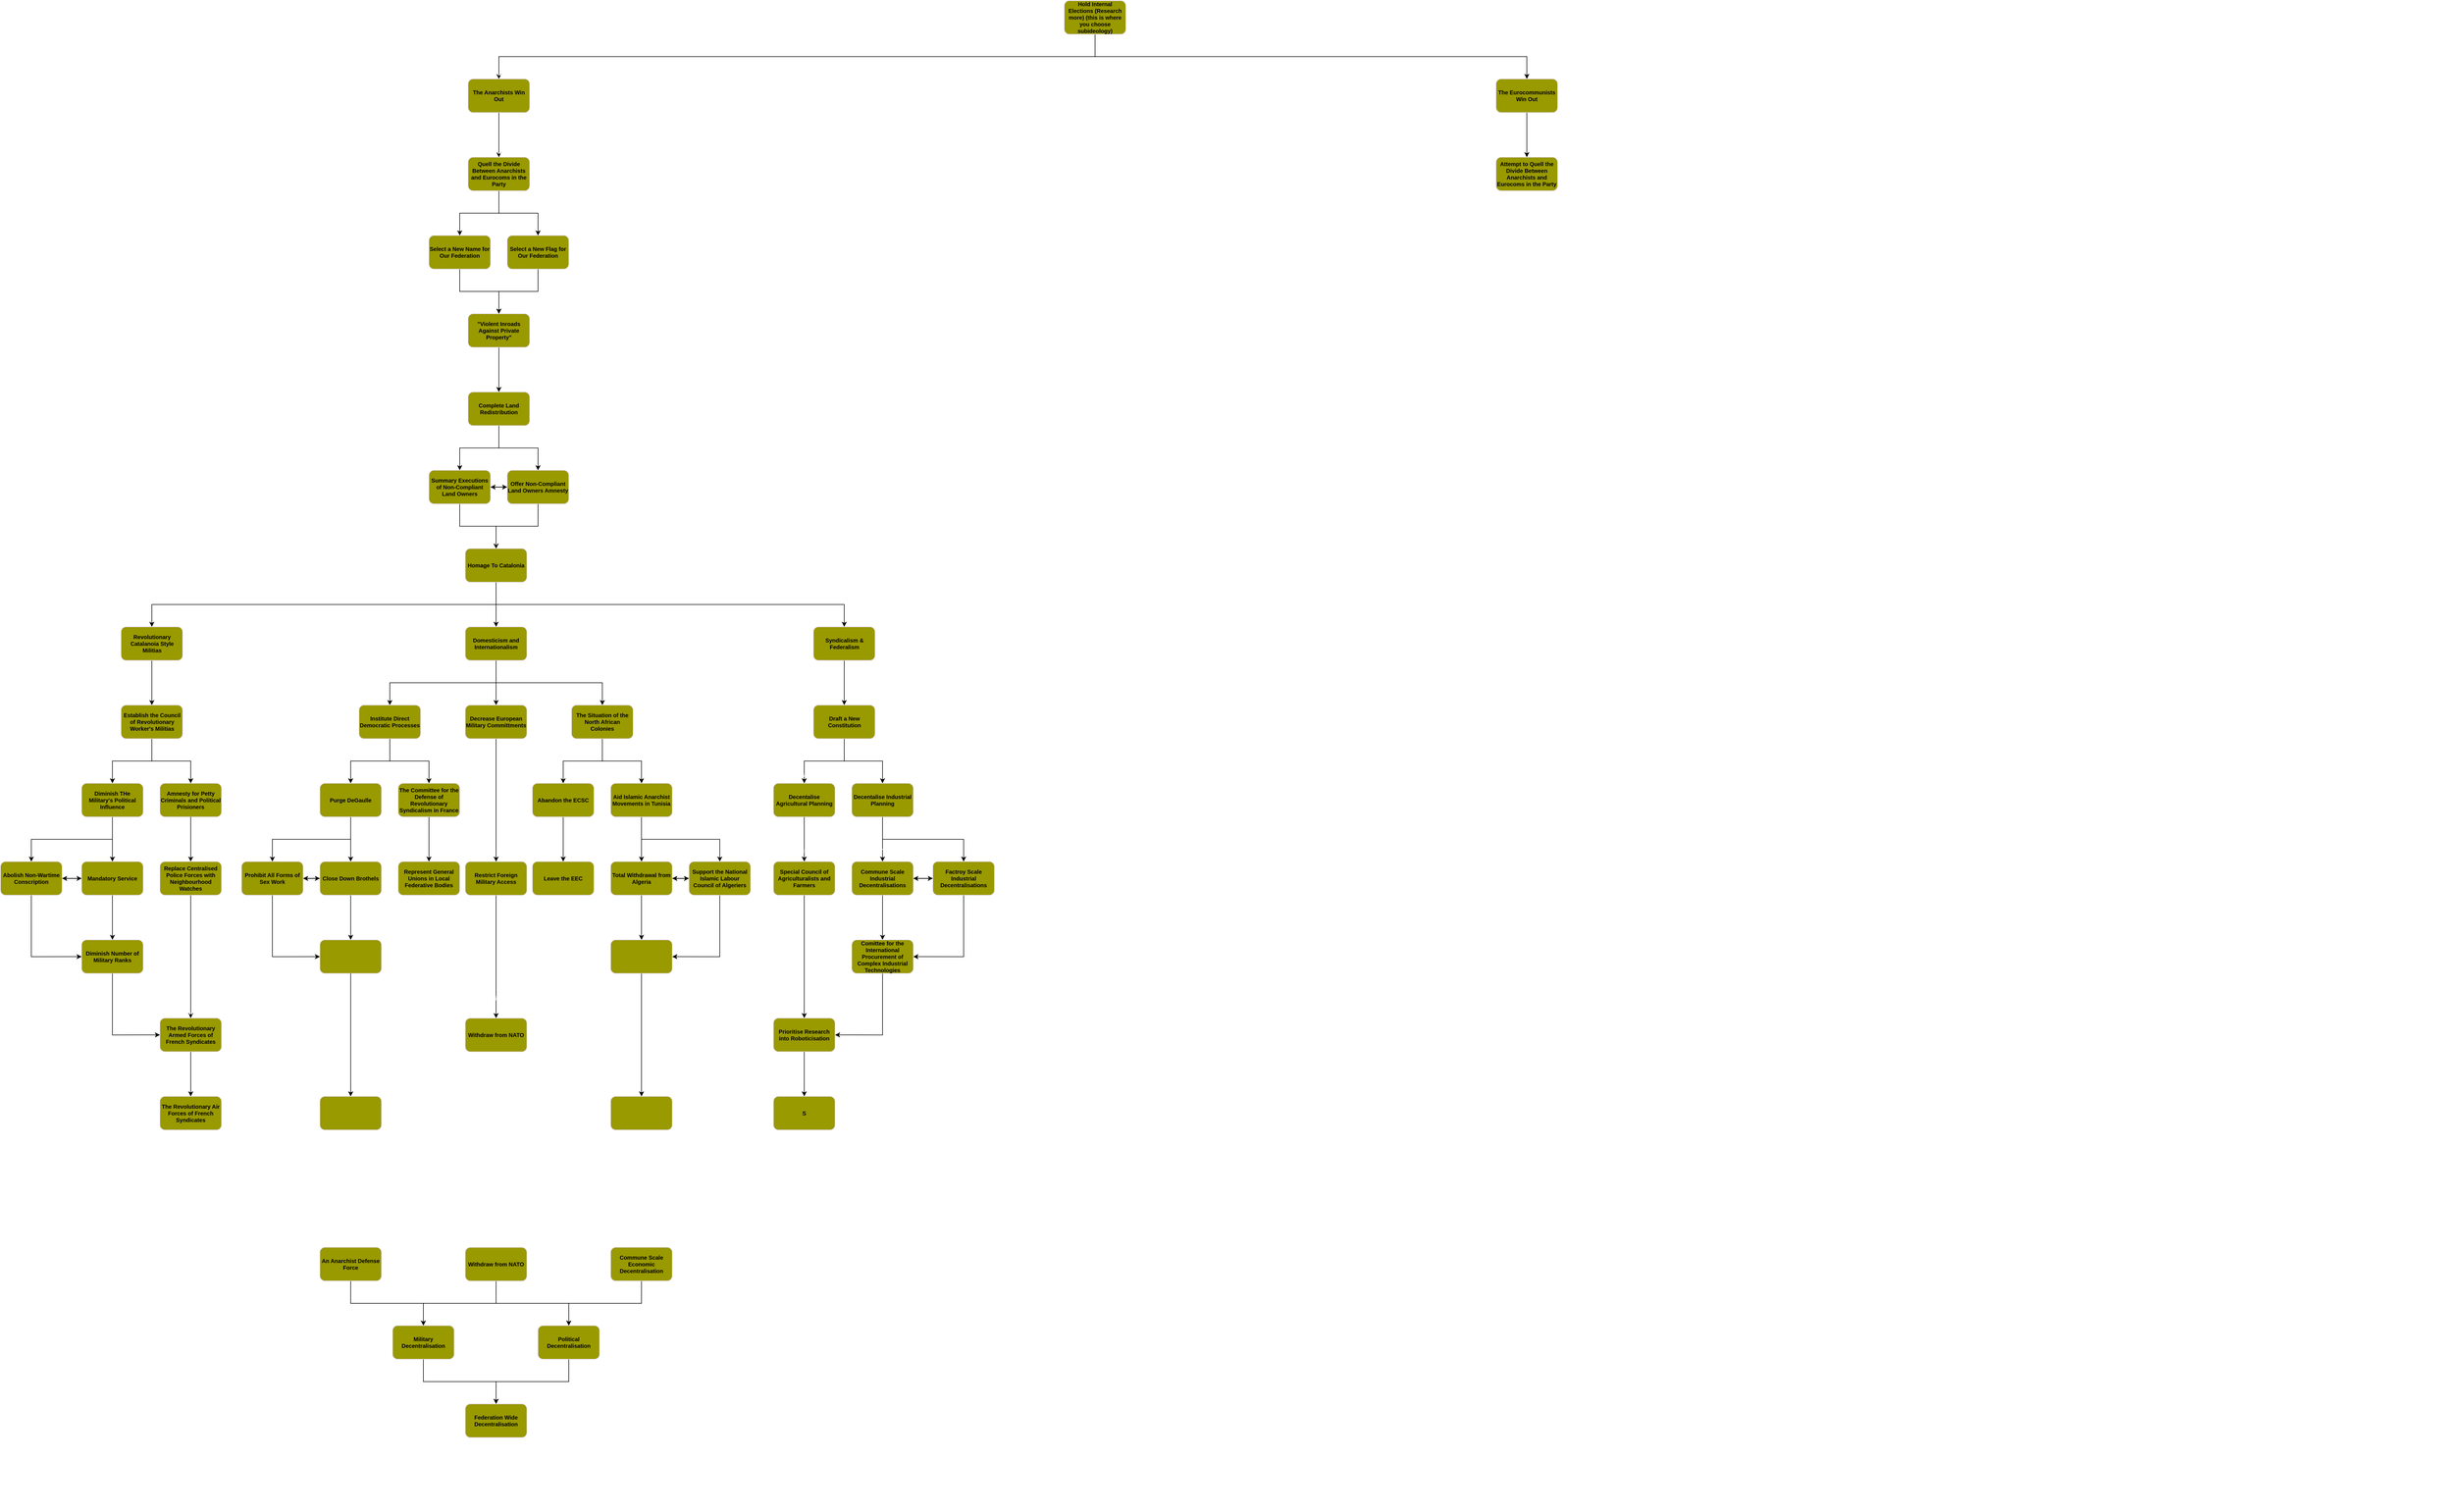 <mxfile version="14.1.8" type="device"><diagram id="s-fAEHHWCdmlEeU3VLu2" name="Page-1"><mxGraphModel dx="3872" dy="832" grid="1" gridSize="10" guides="1" tooltips="1" connect="1" arrows="1" fold="1" page="1" pageScale="1" pageWidth="850" pageHeight="1100" math="0" shadow="0"><root><mxCell id="0"/><mxCell id="1" parent="0"/><mxCell id="s4y5tGATUgzsaZHZYdUW-1" value="&lt;b&gt;Amnesty for Petty Criminals and Political Prisioners&lt;/b&gt;&lt;b&gt;&lt;br&gt;&lt;/b&gt;" style="rounded=1;whiteSpace=wrap;html=1;strokeColor=#E1D5E7;fillColor=#999900;gradientColor=none;fontSize=10;align=center;" vertex="1" parent="1"><mxGeometry x="-845" y="2570.167" width="110" height="60" as="geometry"/></mxCell><mxCell id="s4y5tGATUgzsaZHZYdUW-2" style="edgeStyle=orthogonalEdgeStyle;rounded=0;html=1;jettySize=auto;orthogonalLoop=1;fontSize=12;fontColor=#FFFFFF;exitX=0.5;exitY=1;" edge="1" parent="1" source="s4y5tGATUgzsaZHZYdUW-4" target="s4y5tGATUgzsaZHZYdUW-6"><mxGeometry relative="1" as="geometry"/></mxCell><mxCell id="s4y5tGATUgzsaZHZYdUW-3" style="edgeStyle=orthogonalEdgeStyle;rounded=0;html=1;jettySize=auto;orthogonalLoop=1;fontSize=12;fontColor=#FFFFFF;exitX=0.5;exitY=1;" edge="1" parent="1" source="s4y5tGATUgzsaZHZYdUW-4" target="s4y5tGATUgzsaZHZYdUW-9"><mxGeometry relative="1" as="geometry"/></mxCell><mxCell id="s4y5tGATUgzsaZHZYdUW-4" value="&lt;b&gt;Hold Internal Elections (Research more) (this is where you choose subideology)&lt;br&gt;&lt;/b&gt;" style="rounded=1;whiteSpace=wrap;html=1;strokeColor=#E1D5E7;fillColor=#999900;gradientColor=none;fontSize=10;align=center;" vertex="1" parent="1"><mxGeometry x="772" y="1170.238" width="110" height="60" as="geometry"/></mxCell><mxCell id="s4y5tGATUgzsaZHZYdUW-5" value="" style="edgeStyle=orthogonalEdgeStyle;rounded=0;html=1;jettySize=auto;orthogonalLoop=1;fontSize=12;fontColor=#FFFFFF;" edge="1" parent="1" source="s4y5tGATUgzsaZHZYdUW-6" target="s4y5tGATUgzsaZHZYdUW-7"><mxGeometry relative="1" as="geometry"/></mxCell><mxCell id="s4y5tGATUgzsaZHZYdUW-6" value="&lt;b&gt;The Eurocommunists Win Out&lt;br&gt;&lt;/b&gt;" style="rounded=1;whiteSpace=wrap;html=1;strokeColor=#E1D5E7;fillColor=#999900;gradientColor=none;fontSize=10;align=center;" vertex="1" parent="1"><mxGeometry x="1544" y="1310.238" width="110" height="60" as="geometry"/></mxCell><mxCell id="s4y5tGATUgzsaZHZYdUW-7" value="&lt;b&gt;Attempt to&amp;nbsp;&lt;/b&gt;&lt;b&gt;Quell the Divide Between Anarchists and Eurocoms in the Party&lt;br&gt;&lt;/b&gt;" style="rounded=1;whiteSpace=wrap;html=1;strokeColor=#E1D5E7;fillColor=#999900;gradientColor=none;fontSize=10;align=center;" vertex="1" parent="1"><mxGeometry x="1544" y="1450.238" width="110" height="60" as="geometry"/></mxCell><mxCell id="s4y5tGATUgzsaZHZYdUW-8" value="" style="edgeStyle=orthogonalEdgeStyle;rounded=0;html=1;jettySize=auto;orthogonalLoop=1;fontSize=12;fontColor=#FFFFFF;" edge="1" parent="1" source="s4y5tGATUgzsaZHZYdUW-9" target="s4y5tGATUgzsaZHZYdUW-12"><mxGeometry relative="1" as="geometry"/></mxCell><mxCell id="s4y5tGATUgzsaZHZYdUW-9" value="&lt;b&gt;The Anarchists Win Out&lt;br&gt;&lt;/b&gt;" style="rounded=1;whiteSpace=wrap;html=1;strokeColor=#E1D5E7;fillColor=#999900;gradientColor=none;fontSize=10;align=center;" vertex="1" parent="1"><mxGeometry x="-294" y="1310.238" width="110" height="60" as="geometry"/></mxCell><mxCell id="s4y5tGATUgzsaZHZYdUW-10" value="" style="edgeStyle=orthogonalEdgeStyle;rounded=0;html=1;jettySize=auto;orthogonalLoop=1;fontSize=12;fontColor=#FFFFFF;" edge="1" parent="1" source="s4y5tGATUgzsaZHZYdUW-12" target="s4y5tGATUgzsaZHZYdUW-14"><mxGeometry relative="1" as="geometry"/></mxCell><mxCell id="s4y5tGATUgzsaZHZYdUW-11" style="edgeStyle=orthogonalEdgeStyle;rounded=0;html=1;jettySize=auto;orthogonalLoop=1;fontSize=12;fontColor=#FFFFFF;" edge="1" parent="1" source="s4y5tGATUgzsaZHZYdUW-12" target="s4y5tGATUgzsaZHZYdUW-17"><mxGeometry relative="1" as="geometry"/></mxCell><mxCell id="s4y5tGATUgzsaZHZYdUW-12" value="&lt;b&gt;Quell the Divide Between Anarchists and Eurocoms in the Party&lt;br&gt;&lt;/b&gt;" style="rounded=1;whiteSpace=wrap;html=1;strokeColor=#E1D5E7;fillColor=#999900;gradientColor=none;fontSize=10;align=center;" vertex="1" parent="1"><mxGeometry x="-294" y="1450.238" width="110" height="60" as="geometry"/></mxCell><mxCell id="s4y5tGATUgzsaZHZYdUW-13" style="edgeStyle=orthogonalEdgeStyle;rounded=0;html=1;jettySize=auto;orthogonalLoop=1;fontSize=12;fontColor=#FFFFFF;" edge="1" parent="1" source="s4y5tGATUgzsaZHZYdUW-14" target="s4y5tGATUgzsaZHZYdUW-26"><mxGeometry relative="1" as="geometry"/></mxCell><mxCell id="s4y5tGATUgzsaZHZYdUW-14" value="&lt;b&gt;Select a New Name for Our Federation&lt;br&gt;&lt;/b&gt;" style="rounded=1;whiteSpace=wrap;html=1;strokeColor=#E1D5E7;fillColor=#999900;gradientColor=none;fontSize=10;align=center;" vertex="1" parent="1"><mxGeometry x="-364" y="1590.238" width="110" height="60" as="geometry"/></mxCell><mxCell id="s4y5tGATUgzsaZHZYdUW-15" value="A Big, detailed election event (Will write later)" style="text;html=1;resizable=0;points=[];autosize=1;align=left;verticalAlign=top;spacingTop=-4;fontSize=12;fontColor=#FFFFFF;" vertex="1" parent="1"><mxGeometry x="500" y="1190" width="260" height="20" as="geometry"/></mxCell><mxCell id="s4y5tGATUgzsaZHZYdUW-16" value="" style="edgeStyle=orthogonalEdgeStyle;rounded=0;html=1;jettySize=auto;orthogonalLoop=1;fontSize=12;fontColor=#FFFFFF;" edge="1" parent="1" source="s4y5tGATUgzsaZHZYdUW-17" target="s4y5tGATUgzsaZHZYdUW-26"><mxGeometry relative="1" as="geometry"><mxPoint x="-169" y="1730.238" as="targetPoint"/></mxGeometry></mxCell><mxCell id="s4y5tGATUgzsaZHZYdUW-17" value="&lt;b&gt;Select a New Flag for Our Federation&lt;br&gt;&lt;/b&gt;" style="rounded=1;whiteSpace=wrap;html=1;strokeColor=#E1D5E7;fillColor=#999900;gradientColor=none;fontSize=10;align=center;" vertex="1" parent="1"><mxGeometry x="-224" y="1590.238" width="110" height="60" as="geometry"/></mxCell><mxCell id="s4y5tGATUgzsaZHZYdUW-18" value="Name becomes: &lt;br&gt;&lt;br&gt;" style="text;html=1;resizable=0;points=[];autosize=1;align=left;verticalAlign=top;spacingTop=-4;fontSize=12;fontColor=#FFFFFF;" vertex="1" parent="1"><mxGeometry x="-614" y="1600" width="110" height="30" as="geometry"/></mxCell><mxCell id="s4y5tGATUgzsaZHZYdUW-19" value="Flag Changes to Radical Socialist" style="text;html=1;resizable=0;points=[];autosize=1;align=left;verticalAlign=top;spacingTop=-4;fontSize=12;fontColor=#FFFFFF;" vertex="1" parent="1"><mxGeometry x="-160" y="1565" width="190" height="20" as="geometry"/></mxCell><mxCell id="s4y5tGATUgzsaZHZYdUW-20" value="Gets national spirit: &lt;b&gt;Divided&amp;nbsp;&lt;/b&gt;&lt;b&gt;Communes&lt;/b&gt;&lt;br&gt;-% Stability (-5%)&lt;br&gt;-% War Support (-10%)&lt;br&gt;-% Recruitable pop. (-2%)&lt;br&gt;" style="text;html=1;resizable=0;points=[];autosize=1;align=left;verticalAlign=top;spacingTop=-4;fontSize=12;fontColor=#FFFFFF;" vertex="1" parent="1"><mxGeometry x="-434" y="1290" width="230" height="60" as="geometry"/></mxCell><mxCell id="s4y5tGATUgzsaZHZYdUW-21" value="Gets national spirit: &lt;b&gt;Divided Communes&lt;/b&gt;&lt;br&gt;-% Stability (-5%)&lt;br&gt;-% War Support (-10%)&lt;br&gt;-% Recruitable pop. (2%)&lt;br&gt;" style="text;html=1;resizable=0;points=[];autosize=1;align=left;verticalAlign=top;spacingTop=-4;fontSize=12;fontColor=#FFFFFF;" vertex="1" parent="1"><mxGeometry x="1660" y="1290" width="230" height="60" as="geometry"/></mxCell><mxCell id="s4y5tGATUgzsaZHZYdUW-22" value="Modify national spirit: &lt;b&gt;Divided&amp;nbsp;&lt;/b&gt;&lt;b&gt;Communes&lt;/b&gt;&lt;br&gt;-% Stability (+2.5%)&lt;br&gt;-% War Support (+5%)&lt;br&gt;-% Recruitable pop. (+1%)&lt;br&gt;" style="text;html=1;resizable=0;points=[];autosize=1;align=left;verticalAlign=top;spacingTop=-4;fontSize=12;fontColor=#FFFFFF;" vertex="1" parent="1"><mxGeometry x="-444" y="1430" width="240" height="60" as="geometry"/></mxCell><mxCell id="s4y5tGATUgzsaZHZYdUW-23" value="Gets national spirit: &lt;b&gt;Divided Communes&lt;/b&gt;&lt;br&gt;-% Stability (-5%)&lt;br&gt;-% War Support (-10%)&lt;br&gt;-% Recruitable pop. (2%)&lt;br&gt;" style="text;html=1;resizable=0;points=[];autosize=1;align=left;verticalAlign=top;spacingTop=-4;fontSize=12;fontColor=#FFFFFF;" vertex="1" parent="1"><mxGeometry x="1660" y="1430" width="230" height="60" as="geometry"/></mxCell><mxCell id="s4y5tGATUgzsaZHZYdUW-24" value="(Half time focuses)" style="text;html=1;resizable=0;points=[];autosize=1;align=left;verticalAlign=top;spacingTop=-4;fontSize=12;fontColor=#FFFFFF;" vertex="1" parent="1"><mxGeometry x="-299" y="1565" width="120" height="20" as="geometry"/></mxCell><mxCell id="s4y5tGATUgzsaZHZYdUW-25" value="" style="edgeStyle=orthogonalEdgeStyle;rounded=0;html=1;jettySize=auto;orthogonalLoop=1;fontSize=12;fontColor=#FFFFFF;" edge="1" parent="1" source="s4y5tGATUgzsaZHZYdUW-26" target="s4y5tGATUgzsaZHZYdUW-29"><mxGeometry relative="1" as="geometry"/></mxCell><mxCell id="s4y5tGATUgzsaZHZYdUW-26" value="&lt;b&gt;&quot;Violent Inroads Against Private Property&quot;&lt;br&gt;&lt;/b&gt;" style="rounded=1;whiteSpace=wrap;html=1;strokeColor=#E1D5E7;fillColor=#999900;gradientColor=none;fontSize=10;align=center;" vertex="1" parent="1"><mxGeometry x="-294" y="1730.238" width="110" height="60" as="geometry"/></mxCell><mxCell id="s4y5tGATUgzsaZHZYdUW-27" style="edgeStyle=orthogonalEdgeStyle;rounded=0;html=1;jettySize=auto;orthogonalLoop=1;fontSize=12;fontColor=#FFFFFF;" edge="1" parent="1" source="s4y5tGATUgzsaZHZYdUW-29" target="s4y5tGATUgzsaZHZYdUW-32"><mxGeometry relative="1" as="geometry"/></mxCell><mxCell id="s4y5tGATUgzsaZHZYdUW-28" style="edgeStyle=orthogonalEdgeStyle;rounded=0;html=1;jettySize=auto;orthogonalLoop=1;fontSize=12;fontColor=#FFFFFF;" edge="1" parent="1" source="s4y5tGATUgzsaZHZYdUW-29" target="s4y5tGATUgzsaZHZYdUW-35"><mxGeometry relative="1" as="geometry"/></mxCell><mxCell id="s4y5tGATUgzsaZHZYdUW-29" value="&lt;b&gt;Complete Land Redistribution&lt;br&gt;&lt;/b&gt;" style="rounded=1;whiteSpace=wrap;html=1;strokeColor=#E1D5E7;fillColor=#999900;gradientColor=none;fontSize=10;align=center;" vertex="1" parent="1"><mxGeometry x="-294" y="1870.238" width="110" height="60" as="geometry"/></mxCell><mxCell id="s4y5tGATUgzsaZHZYdUW-30" style="edgeStyle=orthogonalEdgeStyle;rounded=0;html=1;jettySize=auto;orthogonalLoop=1;fontSize=12;fontColor=#FFFFFF;" edge="1" parent="1" source="s4y5tGATUgzsaZHZYdUW-32" target="s4y5tGATUgzsaZHZYdUW-35"><mxGeometry relative="1" as="geometry"/></mxCell><mxCell id="s4y5tGATUgzsaZHZYdUW-31" style="edgeStyle=orthogonalEdgeStyle;rounded=0;html=1;jettySize=auto;orthogonalLoop=1;fontSize=12;fontColor=#FFFFFF;" edge="1" parent="1" source="s4y5tGATUgzsaZHZYdUW-32" target="s4y5tGATUgzsaZHZYdUW-39"><mxGeometry relative="1" as="geometry"/></mxCell><mxCell id="s4y5tGATUgzsaZHZYdUW-32" value="&lt;b&gt;Summary Executions of Non-Compliant Land Owners&lt;br&gt;&lt;/b&gt;" style="rounded=1;whiteSpace=wrap;html=1;strokeColor=#E1D5E7;fillColor=#999900;gradientColor=none;fontSize=10;align=center;" vertex="1" parent="1"><mxGeometry x="-364" y="2010.238" width="110" height="60" as="geometry"/></mxCell><mxCell id="s4y5tGATUgzsaZHZYdUW-33" style="edgeStyle=orthogonalEdgeStyle;rounded=0;html=1;jettySize=auto;orthogonalLoop=1;fontSize=12;fontColor=#FFFFFF;" edge="1" parent="1" source="s4y5tGATUgzsaZHZYdUW-35" target="s4y5tGATUgzsaZHZYdUW-32"><mxGeometry relative="1" as="geometry"/></mxCell><mxCell id="s4y5tGATUgzsaZHZYdUW-34" style="edgeStyle=orthogonalEdgeStyle;rounded=0;html=1;jettySize=auto;orthogonalLoop=1;fontSize=12;fontColor=#FFFFFF;" edge="1" parent="1" source="s4y5tGATUgzsaZHZYdUW-35" target="s4y5tGATUgzsaZHZYdUW-39"><mxGeometry relative="1" as="geometry"/></mxCell><mxCell id="s4y5tGATUgzsaZHZYdUW-35" value="&lt;b&gt;Offer&amp;nbsp;&lt;/b&gt;&lt;b&gt;Non-Compliant Land Owners Amnesty&lt;/b&gt;&lt;b&gt;&lt;br&gt;&lt;/b&gt;" style="rounded=1;whiteSpace=wrap;html=1;strokeColor=#E1D5E7;fillColor=#999900;gradientColor=none;fontSize=10;align=center;" vertex="1" parent="1"><mxGeometry x="-224" y="2010.238" width="110" height="60" as="geometry"/></mxCell><mxCell id="s4y5tGATUgzsaZHZYdUW-36" value="" style="edgeStyle=orthogonalEdgeStyle;rounded=0;html=1;jettySize=auto;orthogonalLoop=1;fontSize=12;fontColor=#FFFFFF;" edge="1" parent="1" source="s4y5tGATUgzsaZHZYdUW-39" target="s4y5tGATUgzsaZHZYdUW-43"><mxGeometry relative="1" as="geometry"/></mxCell><mxCell id="s4y5tGATUgzsaZHZYdUW-37" style="edgeStyle=orthogonalEdgeStyle;rounded=0;html=1;jettySize=auto;orthogonalLoop=1;fontSize=12;fontColor=#FFFFFF;exitX=0.5;exitY=1;" edge="1" parent="1" source="s4y5tGATUgzsaZHZYdUW-39" target="s4y5tGATUgzsaZHZYdUW-119"><mxGeometry relative="1" as="geometry"/></mxCell><mxCell id="s4y5tGATUgzsaZHZYdUW-38" style="edgeStyle=orthogonalEdgeStyle;rounded=0;html=1;jettySize=auto;orthogonalLoop=1;fontSize=12;fontColor=#FFFFFF;exitX=0.5;exitY=1;" edge="1" parent="1" source="s4y5tGATUgzsaZHZYdUW-39" target="s4y5tGATUgzsaZHZYdUW-59"><mxGeometry relative="1" as="geometry"/></mxCell><mxCell id="s4y5tGATUgzsaZHZYdUW-39" value="&lt;b&gt;Homage To Catalonia&lt;/b&gt;&lt;b&gt;&lt;br&gt;&lt;/b&gt;" style="rounded=1;whiteSpace=wrap;html=1;strokeColor=#E1D5E7;fillColor=#999900;gradientColor=none;fontSize=10;align=center;" vertex="1" parent="1"><mxGeometry x="-299" y="2150.238" width="110" height="60" as="geometry"/></mxCell><mxCell id="s4y5tGATUgzsaZHZYdUW-40" value="" style="edgeStyle=orthogonalEdgeStyle;rounded=0;html=1;jettySize=auto;orthogonalLoop=1;fontSize=12;fontColor=#FFFFFF;" edge="1" parent="1" source="s4y5tGATUgzsaZHZYdUW-43" target="s4y5tGATUgzsaZHZYdUW-45"><mxGeometry relative="1" as="geometry"/></mxCell><mxCell id="s4y5tGATUgzsaZHZYdUW-41" style="edgeStyle=orthogonalEdgeStyle;rounded=0;html=1;jettySize=auto;orthogonalLoop=1;fontSize=12;fontColor=#FFFFFF;exitX=0.5;exitY=1;" edge="1" parent="1" source="s4y5tGATUgzsaZHZYdUW-43" target="s4y5tGATUgzsaZHZYdUW-57"><mxGeometry relative="1" as="geometry"/></mxCell><mxCell id="s4y5tGATUgzsaZHZYdUW-42" style="edgeStyle=orthogonalEdgeStyle;rounded=0;html=1;entryX=0.5;entryY=0;jettySize=auto;orthogonalLoop=1;fontSize=12;fontColor=#FFFFFF;exitX=0.5;exitY=1;" edge="1" parent="1" source="s4y5tGATUgzsaZHZYdUW-43" target="s4y5tGATUgzsaZHZYdUW-54"><mxGeometry relative="1" as="geometry"/></mxCell><mxCell id="s4y5tGATUgzsaZHZYdUW-43" value="&lt;b&gt;Domesticism and Internationalism&lt;br&gt;&lt;/b&gt;" style="rounded=1;whiteSpace=wrap;html=1;strokeColor=#E1D5E7;fillColor=#999900;gradientColor=none;fontSize=10;align=center;" vertex="1" parent="1"><mxGeometry x="-299" y="2290.238" width="110" height="60" as="geometry"/></mxCell><mxCell id="s4y5tGATUgzsaZHZYdUW-44" value="" style="edgeStyle=orthogonalEdgeStyle;rounded=0;html=1;jettySize=auto;orthogonalLoop=1;fontSize=12;fontColor=#FFFFFF;" edge="1" parent="1" source="s4y5tGATUgzsaZHZYdUW-45" target="s4y5tGATUgzsaZHZYdUW-47"><mxGeometry relative="1" as="geometry"/></mxCell><mxCell id="s4y5tGATUgzsaZHZYdUW-45" value="&lt;b&gt;Decrease European Military Committments&lt;/b&gt;" style="rounded=1;whiteSpace=wrap;html=1;strokeColor=#E1D5E7;fillColor=#999900;gradientColor=none;fontSize=10;align=center;" vertex="1" parent="1"><mxGeometry x="-299" y="2430.238" width="110" height="60" as="geometry"/></mxCell><mxCell id="s4y5tGATUgzsaZHZYdUW-46" value="" style="edgeStyle=orthogonalEdgeStyle;rounded=0;orthogonalLoop=1;jettySize=auto;html=1;" edge="1" parent="1" source="s4y5tGATUgzsaZHZYdUW-47" target="s4y5tGATUgzsaZHZYdUW-48"><mxGeometry relative="1" as="geometry"><mxPoint x="-244" y="2850.238" as="targetPoint"/></mxGeometry></mxCell><mxCell id="s4y5tGATUgzsaZHZYdUW-47" value="&lt;b&gt;Restrict Foreign Military Access&lt;/b&gt;" style="rounded=1;whiteSpace=wrap;html=1;strokeColor=#E1D5E7;fillColor=#999900;gradientColor=none;fontSize=10;align=center;" vertex="1" parent="1"><mxGeometry x="-299" y="2710.238" width="110" height="60" as="geometry"/></mxCell><mxCell id="s4y5tGATUgzsaZHZYdUW-48" value="&lt;b&gt;Withdraw from NATO&lt;/b&gt;&lt;br&gt;" style="rounded=1;whiteSpace=wrap;html=1;strokeColor=#E1D5E7;fillColor=#999900;gradientColor=none;fontSize=10;align=center;" vertex="1" parent="1"><mxGeometry x="-299" y="2990.238" width="110" height="60" as="geometry"/></mxCell><mxCell id="s4y5tGATUgzsaZHZYdUW-49" style="edgeStyle=orthogonalEdgeStyle;rounded=0;html=1;jettySize=auto;orthogonalLoop=1;fontSize=12;fontColor=#FFFFFF;exitX=0.5;exitY=1;" edge="1" parent="1" source="s4y5tGATUgzsaZHZYdUW-51" target="s4y5tGATUgzsaZHZYdUW-145"><mxGeometry relative="1" as="geometry"/></mxCell><mxCell id="s4y5tGATUgzsaZHZYdUW-50" style="edgeStyle=orthogonalEdgeStyle;rounded=0;html=1;jettySize=auto;orthogonalLoop=1;fontSize=12;fontColor=#FFFFFF;exitX=0.5;exitY=1;" edge="1" parent="1" source="s4y5tGATUgzsaZHZYdUW-51" target="s4y5tGATUgzsaZHZYdUW-143"><mxGeometry relative="1" as="geometry"/></mxCell><mxCell id="s4y5tGATUgzsaZHZYdUW-51" value="&lt;b&gt;Withdraw from NATO&lt;/b&gt;" style="rounded=1;whiteSpace=wrap;html=1;strokeColor=#E1D5E7;fillColor=#999900;gradientColor=none;fontSize=10;align=center;" vertex="1" parent="1"><mxGeometry x="-299" y="3400.238" width="110" height="60" as="geometry"/></mxCell><mxCell id="s4y5tGATUgzsaZHZYdUW-52" style="edgeStyle=orthogonalEdgeStyle;rounded=0;html=1;jettySize=auto;orthogonalLoop=1;fontSize=12;fontColor=#FFFFFF;" edge="1" parent="1" source="s4y5tGATUgzsaZHZYdUW-54" target="s4y5tGATUgzsaZHZYdUW-85"><mxGeometry relative="1" as="geometry"/></mxCell><mxCell id="s4y5tGATUgzsaZHZYdUW-53" style="edgeStyle=orthogonalEdgeStyle;rounded=0;html=1;jettySize=auto;orthogonalLoop=1;fontSize=12;fontColor=#FFFFFF;" edge="1" parent="1" source="s4y5tGATUgzsaZHZYdUW-54" target="s4y5tGATUgzsaZHZYdUW-81"><mxGeometry relative="1" as="geometry"/></mxCell><mxCell id="s4y5tGATUgzsaZHZYdUW-54" value="&lt;b&gt;Institute Direct Democratic Processes&lt;br&gt;&lt;/b&gt;" style="rounded=1;whiteSpace=wrap;html=1;strokeColor=#E1D5E7;fillColor=#999900;gradientColor=none;fontSize=10;align=center;" vertex="1" parent="1"><mxGeometry x="-489" y="2430.238" width="110" height="60" as="geometry"/></mxCell><mxCell id="s4y5tGATUgzsaZHZYdUW-55" style="edgeStyle=orthogonalEdgeStyle;rounded=0;html=1;jettySize=auto;orthogonalLoop=1;fontSize=12;fontColor=#FFFFFF;" edge="1" parent="1" source="s4y5tGATUgzsaZHZYdUW-57" target="s4y5tGATUgzsaZHZYdUW-78"><mxGeometry relative="1" as="geometry"/></mxCell><mxCell id="s4y5tGATUgzsaZHZYdUW-56" style="edgeStyle=orthogonalEdgeStyle;rounded=0;html=1;jettySize=auto;orthogonalLoop=1;fontSize=12;fontColor=#FFFFFF;" edge="1" parent="1" source="s4y5tGATUgzsaZHZYdUW-57" target="s4y5tGATUgzsaZHZYdUW-65"><mxGeometry relative="1" as="geometry"/></mxCell><mxCell id="s4y5tGATUgzsaZHZYdUW-57" value="&lt;b&gt;The Situation of the North African Colonies&lt;br&gt;&lt;/b&gt;" style="rounded=1;whiteSpace=wrap;html=1;strokeColor=#E1D5E7;fillColor=#999900;gradientColor=none;fontSize=10;align=center;" vertex="1" parent="1"><mxGeometry x="-109" y="2430.238" width="110" height="60" as="geometry"/></mxCell><mxCell id="s4y5tGATUgzsaZHZYdUW-58" style="edgeStyle=orthogonalEdgeStyle;rounded=0;html=1;jettySize=auto;orthogonalLoop=1;fontSize=12;fontColor=#FFFFFF;exitX=0.5;exitY=1;" edge="1" parent="1" source="s4y5tGATUgzsaZHZYdUW-59" target="s4y5tGATUgzsaZHZYdUW-99"><mxGeometry relative="1" as="geometry"/></mxCell><mxCell id="s4y5tGATUgzsaZHZYdUW-59" value="&lt;b&gt;Syndicalism &amp;amp; Federalism&lt;/b&gt;&lt;b&gt;&lt;br&gt;&lt;/b&gt;" style="rounded=1;whiteSpace=wrap;html=1;strokeColor=#E1D5E7;fillColor=#999900;gradientColor=none;fontSize=10;align=center;" vertex="1" parent="1"><mxGeometry x="323.5" y="2290.238" width="110" height="60" as="geometry"/></mxCell><mxCell id="s4y5tGATUgzsaZHZYdUW-60" value="-20000 Manpower&lt;br&gt;+5% Rad Soc Support&lt;br&gt;" style="text;html=1;resizable=0;points=[];autosize=1;align=left;verticalAlign=top;spacingTop=-4;fontSize=12;fontColor=#FFFFFF;" vertex="1" parent="1"><mxGeometry x="-449" y="1970" width="130" height="30" as="geometry"/></mxCell><mxCell id="s4y5tGATUgzsaZHZYdUW-61" value="Modify National Spirit:&amp;nbsp;&lt;b&gt;Libertarian Socialist Ideal&lt;/b&gt;&lt;br&gt;+% Forein Subversive Activity Efficiency (+5%)&lt;br&gt;-% Ideology Drift Defence (-20%)&lt;br&gt;&lt;br&gt;" style="text;html=1;resizable=0;points=[];autosize=1;align=left;verticalAlign=top;spacingTop=-4;fontSize=12;fontColor=#FFFFFF;" vertex="1" parent="1"><mxGeometry x="-160" y="2150.4" width="280" height="60" as="geometry"/></mxCell><mxCell id="s4y5tGATUgzsaZHZYdUW-62" value="+5000 Manpower&lt;br&gt;-5% Rad Soc Support&lt;br&gt;" style="text;html=1;resizable=0;points=[];autosize=1;align=left;verticalAlign=top;spacingTop=-4;fontSize=12;fontColor=#FFFFFF;" vertex="1" parent="1"><mxGeometry x="-154" y="1970" width="130" height="30" as="geometry"/></mxCell><mxCell id="s4y5tGATUgzsaZHZYdUW-63" value="" style="edgeStyle=orthogonalEdgeStyle;rounded=0;html=1;jettySize=auto;orthogonalLoop=1;fontSize=12;fontColor=#FFFFFF;" edge="1" parent="1" source="s4y5tGATUgzsaZHZYdUW-65" target="s4y5tGATUgzsaZHZYdUW-68"><mxGeometry relative="1" as="geometry"/></mxCell><mxCell id="s4y5tGATUgzsaZHZYdUW-64" style="edgeStyle=orthogonalEdgeStyle;rounded=0;html=1;jettySize=auto;orthogonalLoop=1;fontSize=12;fontColor=#FFFFFF;exitX=0.5;exitY=1;" edge="1" parent="1" source="s4y5tGATUgzsaZHZYdUW-65" target="s4y5tGATUgzsaZHZYdUW-76"><mxGeometry relative="1" as="geometry"/></mxCell><mxCell id="s4y5tGATUgzsaZHZYdUW-65" value="&lt;b&gt;Aid Islamic Anarchist Movements in Tunisia&lt;br&gt;&lt;/b&gt;" style="rounded=1;whiteSpace=wrap;html=1;strokeColor=#E1D5E7;fillColor=#999900;gradientColor=none;fontSize=10;align=center;" vertex="1" parent="1"><mxGeometry x="-39" y="2570.167" width="110" height="60" as="geometry"/></mxCell><mxCell id="s4y5tGATUgzsaZHZYdUW-66" style="edgeStyle=orthogonalEdgeStyle;rounded=0;orthogonalLoop=1;jettySize=auto;html=1;" edge="1" parent="1" source="s4y5tGATUgzsaZHZYdUW-68" target="s4y5tGATUgzsaZHZYdUW-76"><mxGeometry relative="1" as="geometry"/></mxCell><mxCell id="s4y5tGATUgzsaZHZYdUW-67" value="" style="edgeStyle=orthogonalEdgeStyle;rounded=0;orthogonalLoop=1;jettySize=auto;html=1;" edge="1" parent="1" source="s4y5tGATUgzsaZHZYdUW-68" target="s4y5tGATUgzsaZHZYdUW-70"><mxGeometry relative="1" as="geometry"/></mxCell><mxCell id="s4y5tGATUgzsaZHZYdUW-68" value="&lt;b&gt;Total Withdrawal from Algeria&lt;br&gt;&lt;/b&gt;" style="rounded=1;whiteSpace=wrap;html=1;strokeColor=#E1D5E7;fillColor=#999900;gradientColor=none;fontSize=10;align=center;" vertex="1" parent="1"><mxGeometry x="-39" y="2710.167" width="110" height="60" as="geometry"/></mxCell><mxCell id="s4y5tGATUgzsaZHZYdUW-69" value="" style="edgeStyle=orthogonalEdgeStyle;rounded=0;orthogonalLoop=1;jettySize=auto;html=1;" edge="1" parent="1" source="s4y5tGATUgzsaZHZYdUW-70" target="s4y5tGATUgzsaZHZYdUW-71"><mxGeometry relative="1" as="geometry"/></mxCell><mxCell id="s4y5tGATUgzsaZHZYdUW-70" value="&lt;b&gt;&lt;br&gt;&lt;/b&gt;" style="rounded=1;whiteSpace=wrap;html=1;strokeColor=#E1D5E7;fillColor=#999900;gradientColor=none;fontSize=10;align=center;" vertex="1" parent="1"><mxGeometry x="-39" y="2850.167" width="110" height="60" as="geometry"/></mxCell><mxCell id="s4y5tGATUgzsaZHZYdUW-71" value="&lt;b&gt;&lt;br&gt;&lt;/b&gt;" style="rounded=1;whiteSpace=wrap;html=1;strokeColor=#E1D5E7;fillColor=#999900;gradientColor=none;fontSize=10;align=center;" vertex="1" parent="1"><mxGeometry x="-39" y="3130.167" width="110" height="60" as="geometry"/></mxCell><mxCell id="s4y5tGATUgzsaZHZYdUW-72" style="edgeStyle=orthogonalEdgeStyle;rounded=0;html=1;jettySize=auto;orthogonalLoop=1;fontSize=12;fontColor=#FFFFFF;exitX=0.5;exitY=1;" edge="1" parent="1" source="s4y5tGATUgzsaZHZYdUW-73" target="s4y5tGATUgzsaZHZYdUW-143"><mxGeometry relative="1" as="geometry"><mxPoint x="-110" y="3304" as="targetPoint"/></mxGeometry></mxCell><mxCell id="s4y5tGATUgzsaZHZYdUW-73" value="&lt;b&gt;Commune Scale Economic Decentralisation&lt;br&gt;&lt;/b&gt;" style="rounded=1;whiteSpace=wrap;html=1;strokeColor=#E1D5E7;fillColor=#999900;gradientColor=none;fontSize=10;align=center;" vertex="1" parent="1"><mxGeometry x="-39" y="3400.167" width="110" height="60" as="geometry"/></mxCell><mxCell id="s4y5tGATUgzsaZHZYdUW-74" style="edgeStyle=orthogonalEdgeStyle;rounded=0;orthogonalLoop=1;jettySize=auto;html=1;" edge="1" parent="1" source="s4y5tGATUgzsaZHZYdUW-76" target="s4y5tGATUgzsaZHZYdUW-68"><mxGeometry relative="1" as="geometry"/></mxCell><mxCell id="s4y5tGATUgzsaZHZYdUW-75" style="edgeStyle=orthogonalEdgeStyle;rounded=0;orthogonalLoop=1;jettySize=auto;html=1;entryX=1;entryY=0.5;entryDx=0;entryDy=0;exitX=0.5;exitY=1;exitDx=0;exitDy=0;" edge="1" parent="1" source="s4y5tGATUgzsaZHZYdUW-76" target="s4y5tGATUgzsaZHZYdUW-70"><mxGeometry relative="1" as="geometry"/></mxCell><mxCell id="s4y5tGATUgzsaZHZYdUW-76" value="&lt;b&gt;Support the National Islamic Labour Council of Algeriers&lt;br&gt;&lt;/b&gt;" style="rounded=1;whiteSpace=wrap;html=1;strokeColor=#E1D5E7;fillColor=#999900;gradientColor=none;fontSize=10;align=center;" vertex="1" parent="1"><mxGeometry x="101" y="2710.167" width="110" height="60" as="geometry"/></mxCell><mxCell id="s4y5tGATUgzsaZHZYdUW-77" value="" style="edgeStyle=orthogonalEdgeStyle;rounded=0;html=1;jettySize=auto;orthogonalLoop=1;fontSize=12;fontColor=#FFFFFF;" edge="1" parent="1" source="s4y5tGATUgzsaZHZYdUW-78" target="s4y5tGATUgzsaZHZYdUW-79"><mxGeometry relative="1" as="geometry"/></mxCell><mxCell id="s4y5tGATUgzsaZHZYdUW-78" value="&lt;b&gt;Abandon the ECSC&lt;br&gt;&lt;/b&gt;" style="rounded=1;whiteSpace=wrap;html=1;strokeColor=#E1D5E7;fillColor=#999900;gradientColor=none;fontSize=10;align=center;" vertex="1" parent="1"><mxGeometry x="-179" y="2570.167" width="110" height="60" as="geometry"/></mxCell><mxCell id="s4y5tGATUgzsaZHZYdUW-79" value="&lt;b&gt;Leave the EEC&lt;br&gt;&lt;/b&gt;" style="rounded=1;whiteSpace=wrap;html=1;strokeColor=#E1D5E7;fillColor=#999900;gradientColor=none;fontSize=10;align=center;" vertex="1" parent="1"><mxGeometry x="-179" y="2710.167" width="110" height="60" as="geometry"/></mxCell><mxCell id="s4y5tGATUgzsaZHZYdUW-80" value="" style="edgeStyle=orthogonalEdgeStyle;rounded=0;html=1;jettySize=auto;orthogonalLoop=1;fontSize=12;fontColor=#FFFFFF;" edge="1" parent="1" source="s4y5tGATUgzsaZHZYdUW-81" target="s4y5tGATUgzsaZHZYdUW-82"><mxGeometry relative="1" as="geometry"/></mxCell><mxCell id="s4y5tGATUgzsaZHZYdUW-81" value="&lt;b&gt;The Committee for the Defense of Revolutionary Syndicalism in France&lt;br&gt;&lt;/b&gt;" style="rounded=1;whiteSpace=wrap;html=1;strokeColor=#E1D5E7;fillColor=#999900;gradientColor=none;fontSize=10;align=center;" vertex="1" parent="1"><mxGeometry x="-419" y="2570.167" width="110" height="60" as="geometry"/></mxCell><mxCell id="s4y5tGATUgzsaZHZYdUW-82" value="&lt;b&gt;Represent General Unions in Local Federative Bodies&lt;/b&gt;&lt;b&gt;&lt;br&gt;&lt;/b&gt;" style="rounded=1;whiteSpace=wrap;html=1;strokeColor=#E1D5E7;fillColor=#999900;gradientColor=none;fontSize=10;align=center;" vertex="1" parent="1"><mxGeometry x="-419" y="2710.167" width="110" height="60" as="geometry"/></mxCell><mxCell id="s4y5tGATUgzsaZHZYdUW-83" value="" style="edgeStyle=orthogonalEdgeStyle;rounded=0;html=1;jettySize=auto;orthogonalLoop=1;fontSize=12;fontColor=#FFFFFF;" edge="1" parent="1" source="s4y5tGATUgzsaZHZYdUW-85" target="s4y5tGATUgzsaZHZYdUW-88"><mxGeometry relative="1" as="geometry"/></mxCell><mxCell id="s4y5tGATUgzsaZHZYdUW-84" style="edgeStyle=orthogonalEdgeStyle;rounded=0;html=1;jettySize=auto;orthogonalLoop=1;fontSize=12;fontColor=#FFFFFF;exitX=0.5;exitY=1;" edge="1" parent="1" source="s4y5tGATUgzsaZHZYdUW-85" target="s4y5tGATUgzsaZHZYdUW-96"><mxGeometry relative="1" as="geometry"/></mxCell><mxCell id="s4y5tGATUgzsaZHZYdUW-85" value="&lt;b&gt;Purge DeGaulle&lt;/b&gt;" style="rounded=1;whiteSpace=wrap;html=1;strokeColor=#E1D5E7;fillColor=#999900;gradientColor=none;fontSize=10;align=center;" vertex="1" parent="1"><mxGeometry x="-559" y="2570.167" width="110" height="60" as="geometry"/></mxCell><mxCell id="s4y5tGATUgzsaZHZYdUW-86" style="edgeStyle=orthogonalEdgeStyle;rounded=0;orthogonalLoop=1;jettySize=auto;html=1;" edge="1" parent="1" source="s4y5tGATUgzsaZHZYdUW-88" target="s4y5tGATUgzsaZHZYdUW-96"><mxGeometry relative="1" as="geometry"/></mxCell><mxCell id="s4y5tGATUgzsaZHZYdUW-87" value="" style="edgeStyle=orthogonalEdgeStyle;rounded=0;orthogonalLoop=1;jettySize=auto;html=1;" edge="1" parent="1" source="s4y5tGATUgzsaZHZYdUW-88" target="s4y5tGATUgzsaZHZYdUW-89"><mxGeometry relative="1" as="geometry"/></mxCell><mxCell id="s4y5tGATUgzsaZHZYdUW-88" value="&lt;b&gt;Close Down Brothels&lt;/b&gt;" style="rounded=1;whiteSpace=wrap;html=1;strokeColor=#E1D5E7;fillColor=#999900;gradientColor=none;fontSize=10;align=center;" vertex="1" parent="1"><mxGeometry x="-559" y="2710.167" width="110" height="60" as="geometry"/></mxCell><mxCell id="s4y5tGATUgzsaZHZYdUW-89" value="" style="rounded=1;whiteSpace=wrap;html=1;strokeColor=#E1D5E7;fillColor=#999900;gradientColor=none;fontSize=10;align=center;" vertex="1" parent="1"><mxGeometry x="-559" y="2850.167" width="110" height="60" as="geometry"/></mxCell><mxCell id="s4y5tGATUgzsaZHZYdUW-90" value="" style="edgeStyle=orthogonalEdgeStyle;rounded=0;orthogonalLoop=1;jettySize=auto;html=1;" edge="1" parent="1" source="s4y5tGATUgzsaZHZYdUW-89" target="s4y5tGATUgzsaZHZYdUW-91"><mxGeometry relative="1" as="geometry"><mxPoint x="-504" y="3050.167" as="sourcePoint"/></mxGeometry></mxCell><mxCell id="s4y5tGATUgzsaZHZYdUW-91" value="" style="rounded=1;whiteSpace=wrap;html=1;strokeColor=#E1D5E7;fillColor=#999900;gradientColor=none;fontSize=10;align=center;" vertex="1" parent="1"><mxGeometry x="-559" y="3130.167" width="110" height="60" as="geometry"/></mxCell><mxCell id="s4y5tGATUgzsaZHZYdUW-92" style="edgeStyle=orthogonalEdgeStyle;rounded=0;html=1;jettySize=auto;orthogonalLoop=1;fontSize=12;fontColor=#FFFFFF;exitX=0.5;exitY=1;" edge="1" parent="1" source="s4y5tGATUgzsaZHZYdUW-93" target="s4y5tGATUgzsaZHZYdUW-145"><mxGeometry relative="1" as="geometry"/></mxCell><mxCell id="s4y5tGATUgzsaZHZYdUW-93" value="&lt;b&gt;An Anarchist Defense Force&lt;br&gt;&lt;/b&gt;" style="rounded=1;whiteSpace=wrap;html=1;strokeColor=#E1D5E7;fillColor=#999900;gradientColor=none;fontSize=10;align=center;" vertex="1" parent="1"><mxGeometry x="-559" y="3400.167" width="110" height="60" as="geometry"/></mxCell><mxCell id="s4y5tGATUgzsaZHZYdUW-94" style="edgeStyle=orthogonalEdgeStyle;rounded=0;orthogonalLoop=1;jettySize=auto;html=1;" edge="1" parent="1" source="s4y5tGATUgzsaZHZYdUW-96" target="s4y5tGATUgzsaZHZYdUW-88"><mxGeometry relative="1" as="geometry"/></mxCell><mxCell id="s4y5tGATUgzsaZHZYdUW-95" style="edgeStyle=orthogonalEdgeStyle;rounded=0;orthogonalLoop=1;jettySize=auto;html=1;entryX=0;entryY=0.5;entryDx=0;entryDy=0;exitX=0.5;exitY=1;exitDx=0;exitDy=0;" edge="1" parent="1" source="s4y5tGATUgzsaZHZYdUW-96" target="s4y5tGATUgzsaZHZYdUW-89"><mxGeometry relative="1" as="geometry"/></mxCell><mxCell id="s4y5tGATUgzsaZHZYdUW-96" value="&lt;b&gt;Prohibit All Forms of Sex Work&lt;br&gt;&lt;/b&gt;" style="rounded=1;whiteSpace=wrap;html=1;strokeColor=#E1D5E7;fillColor=#999900;gradientColor=none;fontSize=10;align=center;" vertex="1" parent="1"><mxGeometry x="-699" y="2710.167" width="110" height="60" as="geometry"/></mxCell><mxCell id="s4y5tGATUgzsaZHZYdUW-97" style="edgeStyle=orthogonalEdgeStyle;rounded=0;html=1;jettySize=auto;orthogonalLoop=1;fontSize=12;fontColor=#FFFFFF;" edge="1" parent="1" source="s4y5tGATUgzsaZHZYdUW-99" target="s4y5tGATUgzsaZHZYdUW-112"><mxGeometry relative="1" as="geometry"/></mxCell><mxCell id="s4y5tGATUgzsaZHZYdUW-98" style="edgeStyle=orthogonalEdgeStyle;rounded=0;html=1;jettySize=auto;orthogonalLoop=1;fontSize=12;fontColor=#FFFFFF;" edge="1" parent="1" source="s4y5tGATUgzsaZHZYdUW-99" target="s4y5tGATUgzsaZHZYdUW-102"><mxGeometry relative="1" as="geometry"/></mxCell><mxCell id="s4y5tGATUgzsaZHZYdUW-99" value="&lt;b&gt;Draft a New Constitution&lt;/b&gt;&lt;b&gt;&lt;br&gt;&lt;/b&gt;" style="rounded=1;whiteSpace=wrap;html=1;strokeColor=#E1D5E7;fillColor=#999900;gradientColor=none;fontSize=10;align=center;" vertex="1" parent="1"><mxGeometry x="323.5" y="2430.238" width="110" height="60" as="geometry"/></mxCell><mxCell id="s4y5tGATUgzsaZHZYdUW-100" value="" style="edgeStyle=orthogonalEdgeStyle;rounded=0;html=1;jettySize=auto;orthogonalLoop=1;fontSize=12;fontColor=#FFFFFF;" edge="1" parent="1" source="s4y5tGATUgzsaZHZYdUW-102" target="s4y5tGATUgzsaZHZYdUW-105"><mxGeometry relative="1" as="geometry"/></mxCell><mxCell id="s4y5tGATUgzsaZHZYdUW-101" style="edgeStyle=orthogonalEdgeStyle;rounded=0;html=1;jettySize=auto;orthogonalLoop=1;fontSize=12;fontColor=#FFFFFF;exitX=0.5;exitY=1;" edge="1" parent="1" source="s4y5tGATUgzsaZHZYdUW-102" target="s4y5tGATUgzsaZHZYdUW-110"><mxGeometry relative="1" as="geometry"/></mxCell><mxCell id="s4y5tGATUgzsaZHZYdUW-102" value="&lt;b&gt;Decentalise Industrial Planning&lt;/b&gt;&lt;b&gt;&lt;br&gt;&lt;/b&gt;" style="rounded=1;whiteSpace=wrap;html=1;strokeColor=#E1D5E7;fillColor=#999900;gradientColor=none;fontSize=10;align=center;" vertex="1" parent="1"><mxGeometry x="392" y="2570.167" width="110" height="60" as="geometry"/></mxCell><mxCell id="s4y5tGATUgzsaZHZYdUW-103" value="" style="edgeStyle=orthogonalEdgeStyle;rounded=0;orthogonalLoop=1;jettySize=auto;html=1;" edge="1" parent="1" source="s4y5tGATUgzsaZHZYdUW-105" target="s4y5tGATUgzsaZHZYdUW-110"><mxGeometry relative="1" as="geometry"/></mxCell><mxCell id="s4y5tGATUgzsaZHZYdUW-104" value="" style="edgeStyle=orthogonalEdgeStyle;rounded=0;orthogonalLoop=1;jettySize=auto;html=1;" edge="1" parent="1" source="s4y5tGATUgzsaZHZYdUW-105" target="s4y5tGATUgzsaZHZYdUW-107"><mxGeometry relative="1" as="geometry"/></mxCell><mxCell id="s4y5tGATUgzsaZHZYdUW-105" value="&lt;b&gt;Commune Scale Industrial Decentralisations&lt;br&gt;&lt;/b&gt;" style="rounded=1;whiteSpace=wrap;html=1;strokeColor=#E1D5E7;fillColor=#999900;gradientColor=none;fontSize=10;align=center;" vertex="1" parent="1"><mxGeometry x="392" y="2710.167" width="110" height="60" as="geometry"/></mxCell><mxCell id="s4y5tGATUgzsaZHZYdUW-106" style="edgeStyle=orthogonalEdgeStyle;rounded=0;orthogonalLoop=1;jettySize=auto;html=1;entryX=1;entryY=0.5;entryDx=0;entryDy=0;exitX=0.5;exitY=1;exitDx=0;exitDy=0;" edge="1" parent="1" source="s4y5tGATUgzsaZHZYdUW-107" target="s4y5tGATUgzsaZHZYdUW-116"><mxGeometry relative="1" as="geometry"/></mxCell><mxCell id="s4y5tGATUgzsaZHZYdUW-107" value="&lt;b&gt;Comittee for the International Procurement of Complex Industrial Technologies&lt;br&gt;&lt;/b&gt;" style="rounded=1;whiteSpace=wrap;html=1;strokeColor=#E1D5E7;fillColor=#999900;gradientColor=none;fontSize=10;align=center;" vertex="1" parent="1"><mxGeometry x="392" y="2850.167" width="110" height="60" as="geometry"/></mxCell><mxCell id="s4y5tGATUgzsaZHZYdUW-108" value="" style="edgeStyle=orthogonalEdgeStyle;rounded=0;orthogonalLoop=1;jettySize=auto;html=1;" edge="1" parent="1" source="s4y5tGATUgzsaZHZYdUW-110" target="s4y5tGATUgzsaZHZYdUW-105"><mxGeometry relative="1" as="geometry"/></mxCell><mxCell id="s4y5tGATUgzsaZHZYdUW-109" style="edgeStyle=orthogonalEdgeStyle;rounded=0;orthogonalLoop=1;jettySize=auto;html=1;entryX=1;entryY=0.5;entryDx=0;entryDy=0;exitX=0.5;exitY=1;exitDx=0;exitDy=0;" edge="1" parent="1" source="s4y5tGATUgzsaZHZYdUW-110" target="s4y5tGATUgzsaZHZYdUW-107"><mxGeometry relative="1" as="geometry"/></mxCell><mxCell id="s4y5tGATUgzsaZHZYdUW-110" value="&lt;b&gt;Factroy Scale Industrial Decentralisations&lt;br&gt;&lt;/b&gt;" style="rounded=1;whiteSpace=wrap;html=1;strokeColor=#E1D5E7;fillColor=#999900;gradientColor=none;fontSize=10;align=center;" vertex="1" parent="1"><mxGeometry x="537" y="2710.167" width="110" height="60" as="geometry"/></mxCell><mxCell id="s4y5tGATUgzsaZHZYdUW-111" value="" style="edgeStyle=orthogonalEdgeStyle;rounded=0;html=1;jettySize=auto;orthogonalLoop=1;fontSize=12;fontColor=#FFFFFF;" edge="1" parent="1" source="s4y5tGATUgzsaZHZYdUW-112" target="s4y5tGATUgzsaZHZYdUW-114"><mxGeometry relative="1" as="geometry"/></mxCell><mxCell id="s4y5tGATUgzsaZHZYdUW-112" value="&lt;b&gt;Decentalise Agricultural Planning&lt;/b&gt;&lt;b&gt;&lt;br&gt;&lt;/b&gt;" style="rounded=1;whiteSpace=wrap;html=1;strokeColor=#E1D5E7;fillColor=#999900;gradientColor=none;fontSize=10;align=center;" vertex="1" parent="1"><mxGeometry x="252" y="2570.167" width="110" height="60" as="geometry"/></mxCell><mxCell id="s4y5tGATUgzsaZHZYdUW-113" value="" style="edgeStyle=orthogonalEdgeStyle;rounded=0;orthogonalLoop=1;jettySize=auto;html=1;" edge="1" parent="1" source="s4y5tGATUgzsaZHZYdUW-114" target="s4y5tGATUgzsaZHZYdUW-116"><mxGeometry relative="1" as="geometry"><mxPoint x="307" y="2850.167" as="targetPoint"/></mxGeometry></mxCell><mxCell id="s4y5tGATUgzsaZHZYdUW-114" value="&lt;b&gt;Special Council of Agriculturalists and Farmers&lt;br&gt;&lt;/b&gt;" style="rounded=1;whiteSpace=wrap;html=1;strokeColor=#E1D5E7;fillColor=#999900;gradientColor=none;fontSize=10;align=center;" vertex="1" parent="1"><mxGeometry x="252" y="2710.167" width="110" height="60" as="geometry"/></mxCell><mxCell id="s4y5tGATUgzsaZHZYdUW-115" value="" style="edgeStyle=orthogonalEdgeStyle;rounded=0;orthogonalLoop=1;jettySize=auto;html=1;" edge="1" parent="1" source="s4y5tGATUgzsaZHZYdUW-116" target="s4y5tGATUgzsaZHZYdUW-117"><mxGeometry relative="1" as="geometry"/></mxCell><mxCell id="s4y5tGATUgzsaZHZYdUW-116" value="&lt;b&gt;Prioritise Research into Roboticisation&lt;/b&gt;&lt;b&gt;&lt;br&gt;&lt;/b&gt;" style="rounded=1;whiteSpace=wrap;html=1;strokeColor=#E1D5E7;fillColor=#999900;gradientColor=none;fontSize=10;align=center;" vertex="1" parent="1"><mxGeometry x="252" y="2990.167" width="110" height="60" as="geometry"/></mxCell><mxCell id="s4y5tGATUgzsaZHZYdUW-117" value="&lt;b&gt;S&lt;/b&gt;&lt;b&gt;&lt;br&gt;&lt;/b&gt;" style="rounded=1;whiteSpace=wrap;html=1;strokeColor=#E1D5E7;fillColor=#999900;gradientColor=none;fontSize=10;align=center;" vertex="1" parent="1"><mxGeometry x="252" y="3130.167" width="110" height="60" as="geometry"/></mxCell><mxCell id="s4y5tGATUgzsaZHZYdUW-118" value="" style="edgeStyle=orthogonalEdgeStyle;rounded=0;orthogonalLoop=1;jettySize=auto;html=1;" edge="1" parent="1" source="s4y5tGATUgzsaZHZYdUW-119" target="s4y5tGATUgzsaZHZYdUW-122"><mxGeometry relative="1" as="geometry"/></mxCell><mxCell id="s4y5tGATUgzsaZHZYdUW-119" value="&lt;b&gt;Revolutionary Catalanoia Style Militias&lt;/b&gt;&lt;b&gt;&lt;br&gt;&lt;/b&gt;" style="rounded=1;whiteSpace=wrap;html=1;strokeColor=#E1D5E7;fillColor=#999900;gradientColor=none;fontSize=10;align=center;" vertex="1" parent="1"><mxGeometry x="-914.5" y="2290.238" width="110" height="60" as="geometry"/></mxCell><mxCell id="s4y5tGATUgzsaZHZYdUW-120" style="edgeStyle=orthogonalEdgeStyle;rounded=0;orthogonalLoop=1;jettySize=auto;html=1;" edge="1" parent="1" source="s4y5tGATUgzsaZHZYdUW-122" target="s4y5tGATUgzsaZHZYdUW-131"><mxGeometry relative="1" as="geometry"/></mxCell><mxCell id="s4y5tGATUgzsaZHZYdUW-121" style="edgeStyle=orthogonalEdgeStyle;rounded=0;orthogonalLoop=1;jettySize=auto;html=1;" edge="1" parent="1" source="s4y5tGATUgzsaZHZYdUW-122" target="s4y5tGATUgzsaZHZYdUW-1"><mxGeometry relative="1" as="geometry"/></mxCell><mxCell id="s4y5tGATUgzsaZHZYdUW-122" value="&lt;b&gt;Establish the Council of&amp;nbsp;&lt;/b&gt;&lt;b&gt;Revolutionary&lt;/b&gt;&lt;b&gt;&lt;br&gt;Worker's Militias&lt;br&gt;&lt;/b&gt;" style="rounded=1;whiteSpace=wrap;html=1;strokeColor=#E1D5E7;fillColor=#999900;gradientColor=none;fontSize=10;align=center;" vertex="1" parent="1"><mxGeometry x="-914.5" y="2430.238" width="110" height="60" as="geometry"/></mxCell><mxCell id="s4y5tGATUgzsaZHZYdUW-123" value="" style="edgeStyle=orthogonalEdgeStyle;rounded=0;html=1;jettySize=auto;orthogonalLoop=1;fontSize=12;fontColor=#FFFFFF;" edge="1" parent="1" source="s4y5tGATUgzsaZHZYdUW-1" target="s4y5tGATUgzsaZHZYdUW-125"><mxGeometry relative="1" as="geometry"/></mxCell><mxCell id="s4y5tGATUgzsaZHZYdUW-124" value="" style="edgeStyle=orthogonalEdgeStyle;rounded=0;orthogonalLoop=1;jettySize=auto;html=1;" edge="1" parent="1" source="s4y5tGATUgzsaZHZYdUW-125" target="s4y5tGATUgzsaZHZYdUW-127"><mxGeometry relative="1" as="geometry"><mxPoint x="-790.0" y="2850.167" as="targetPoint"/></mxGeometry></mxCell><mxCell id="s4y5tGATUgzsaZHZYdUW-125" value="&lt;b&gt;Replace Centralised Police Forces with Neighbourhood Watches&lt;br&gt;&lt;/b&gt;" style="rounded=1;whiteSpace=wrap;html=1;strokeColor=#E1D5E7;fillColor=#999900;gradientColor=none;fontSize=10;align=center;" vertex="1" parent="1"><mxGeometry x="-845" y="2710.167" width="110" height="60" as="geometry"/></mxCell><mxCell id="s4y5tGATUgzsaZHZYdUW-126" value="" style="edgeStyle=orthogonalEdgeStyle;rounded=0;orthogonalLoop=1;jettySize=auto;html=1;" edge="1" parent="1" source="s4y5tGATUgzsaZHZYdUW-127" target="s4y5tGATUgzsaZHZYdUW-128"><mxGeometry relative="1" as="geometry"/></mxCell><mxCell id="s4y5tGATUgzsaZHZYdUW-127" value="&lt;b&gt;The Revolutionary Armed Forces of French Syndicates&lt;br&gt;&lt;/b&gt;" style="rounded=1;whiteSpace=wrap;html=1;strokeColor=#E1D5E7;fillColor=#999900;gradientColor=none;fontSize=10;align=center;" vertex="1" parent="1"><mxGeometry x="-845" y="2990.167" width="110" height="60" as="geometry"/></mxCell><mxCell id="s4y5tGATUgzsaZHZYdUW-128" value="&lt;b&gt;The Revolutionary Air Forces of French Syndicates&lt;/b&gt;&lt;b&gt;&lt;br&gt;&lt;/b&gt;" style="rounded=1;whiteSpace=wrap;html=1;strokeColor=#E1D5E7;fillColor=#999900;gradientColor=none;fontSize=10;align=center;" vertex="1" parent="1"><mxGeometry x="-845" y="3130.167" width="110" height="60" as="geometry"/></mxCell><mxCell id="s4y5tGATUgzsaZHZYdUW-129" value="" style="edgeStyle=orthogonalEdgeStyle;rounded=0;html=1;jettySize=auto;orthogonalLoop=1;fontSize=12;fontColor=#FFFFFF;" edge="1" parent="1" source="s4y5tGATUgzsaZHZYdUW-131" target="s4y5tGATUgzsaZHZYdUW-134"><mxGeometry relative="1" as="geometry"/></mxCell><mxCell id="s4y5tGATUgzsaZHZYdUW-130" style="edgeStyle=orthogonalEdgeStyle;rounded=0;html=1;jettySize=auto;orthogonalLoop=1;fontSize=12;fontColor=#FFFFFF;exitX=0.5;exitY=1;" edge="1" parent="1" source="s4y5tGATUgzsaZHZYdUW-131" target="s4y5tGATUgzsaZHZYdUW-139"><mxGeometry relative="1" as="geometry"/></mxCell><mxCell id="s4y5tGATUgzsaZHZYdUW-131" value="&lt;b&gt;Diminish THe Military's Political Influence&lt;br&gt;&lt;/b&gt;" style="rounded=1;whiteSpace=wrap;html=1;strokeColor=#E1D5E7;fillColor=#999900;gradientColor=none;fontSize=10;align=center;" vertex="1" parent="1"><mxGeometry x="-985" y="2570.167" width="110" height="60" as="geometry"/></mxCell><mxCell id="s4y5tGATUgzsaZHZYdUW-132" value="" style="edgeStyle=orthogonalEdgeStyle;rounded=0;orthogonalLoop=1;jettySize=auto;html=1;" edge="1" parent="1" source="s4y5tGATUgzsaZHZYdUW-134" target="s4y5tGATUgzsaZHZYdUW-139"><mxGeometry relative="1" as="geometry"/></mxCell><mxCell id="s4y5tGATUgzsaZHZYdUW-133" value="" style="edgeStyle=orthogonalEdgeStyle;rounded=0;orthogonalLoop=1;jettySize=auto;html=1;" edge="1" parent="1" source="s4y5tGATUgzsaZHZYdUW-134" target="s4y5tGATUgzsaZHZYdUW-136"><mxGeometry relative="1" as="geometry"/></mxCell><mxCell id="s4y5tGATUgzsaZHZYdUW-134" value="&lt;b&gt;Mandatory Service&lt;br&gt;&lt;/b&gt;" style="rounded=1;whiteSpace=wrap;html=1;strokeColor=#E1D5E7;fillColor=#999900;gradientColor=none;fontSize=10;align=center;" vertex="1" parent="1"><mxGeometry x="-985" y="2710.167" width="110" height="60" as="geometry"/></mxCell><mxCell id="s4y5tGATUgzsaZHZYdUW-135" style="edgeStyle=orthogonalEdgeStyle;rounded=0;orthogonalLoop=1;jettySize=auto;html=1;entryX=0;entryY=0.5;entryDx=0;entryDy=0;exitX=0.5;exitY=1;exitDx=0;exitDy=0;" edge="1" parent="1" source="s4y5tGATUgzsaZHZYdUW-136" target="s4y5tGATUgzsaZHZYdUW-127"><mxGeometry relative="1" as="geometry"/></mxCell><mxCell id="s4y5tGATUgzsaZHZYdUW-136" value="&lt;b&gt;Diminish Number of Military Ranks&lt;br&gt;&lt;/b&gt;" style="rounded=1;whiteSpace=wrap;html=1;strokeColor=#E1D5E7;fillColor=#999900;gradientColor=none;fontSize=10;align=center;" vertex="1" parent="1"><mxGeometry x="-985" y="2850.167" width="110" height="60" as="geometry"/></mxCell><mxCell id="s4y5tGATUgzsaZHZYdUW-137" style="edgeStyle=orthogonalEdgeStyle;rounded=0;orthogonalLoop=1;jettySize=auto;html=1;" edge="1" parent="1" source="s4y5tGATUgzsaZHZYdUW-139" target="s4y5tGATUgzsaZHZYdUW-134"><mxGeometry relative="1" as="geometry"/></mxCell><mxCell id="s4y5tGATUgzsaZHZYdUW-138" style="edgeStyle=orthogonalEdgeStyle;rounded=0;orthogonalLoop=1;jettySize=auto;html=1;entryX=0;entryY=0.5;entryDx=0;entryDy=0;exitX=0.5;exitY=1;exitDx=0;exitDy=0;" edge="1" parent="1" source="s4y5tGATUgzsaZHZYdUW-139" target="s4y5tGATUgzsaZHZYdUW-136"><mxGeometry relative="1" as="geometry"/></mxCell><mxCell id="s4y5tGATUgzsaZHZYdUW-139" value="&lt;b&gt;Abolish Non-Wartime Conscription&lt;/b&gt;&lt;b&gt;&lt;br&gt;&lt;/b&gt;" style="rounded=1;whiteSpace=wrap;html=1;strokeColor=#E1D5E7;fillColor=#999900;gradientColor=none;fontSize=10;align=center;" vertex="1" parent="1"><mxGeometry x="-1130" y="2710.167" width="110" height="60" as="geometry"/></mxCell><mxCell id="s4y5tGATUgzsaZHZYdUW-140" value="Modify National Spirit:&amp;nbsp;&lt;b&gt;Industrial Syndicalisation&lt;/b&gt;&lt;br&gt;" style="text;html=1;resizable=0;points=[];autosize=1;align=left;verticalAlign=top;spacingTop=-4;fontColor=#FFFFFF;" vertex="1" parent="1"><mxGeometry x="492" y="2545" width="280" height="20" as="geometry"/></mxCell><mxCell id="s4y5tGATUgzsaZHZYdUW-141" value="National Spirit:&lt;b&gt; Agricultural Syndicalisation&lt;/b&gt;&lt;b&gt;&lt;br&gt;&lt;/b&gt;" style="text;html=1;resizable=0;points=[];autosize=1;align=left;verticalAlign=top;spacingTop=-4;fontColor=#FFFFFF;" vertex="1" parent="1"><mxGeometry x="95" y="2545" width="260" height="20" as="geometry"/></mxCell><mxCell id="s4y5tGATUgzsaZHZYdUW-142" style="edgeStyle=orthogonalEdgeStyle;rounded=0;html=1;jettySize=auto;orthogonalLoop=1;fontSize=12;fontColor=#FFFFFF;exitX=0.5;exitY=1;" edge="1" parent="1" source="s4y5tGATUgzsaZHZYdUW-143" target="s4y5tGATUgzsaZHZYdUW-146"><mxGeometry relative="1" as="geometry"/></mxCell><mxCell id="s4y5tGATUgzsaZHZYdUW-143" value="&lt;b&gt;Political Decentralisation&lt;br&gt;&lt;/b&gt;" style="rounded=1;whiteSpace=wrap;html=1;strokeColor=#E1D5E7;fillColor=#999900;gradientColor=none;fontSize=10;align=center;" vertex="1" parent="1"><mxGeometry x="-169" y="3540.167" width="110" height="60" as="geometry"/></mxCell><mxCell id="s4y5tGATUgzsaZHZYdUW-144" style="edgeStyle=orthogonalEdgeStyle;rounded=0;html=1;jettySize=auto;orthogonalLoop=1;fontSize=12;fontColor=#FFFFFF;exitX=0.5;exitY=1;" edge="1" parent="1" source="s4y5tGATUgzsaZHZYdUW-145" target="s4y5tGATUgzsaZHZYdUW-146"><mxGeometry relative="1" as="geometry"/></mxCell><mxCell id="s4y5tGATUgzsaZHZYdUW-145" value="&lt;b&gt;Military Decentralisation&lt;br&gt;&lt;/b&gt;" style="rounded=1;whiteSpace=wrap;html=1;strokeColor=#E1D5E7;fillColor=#999900;gradientColor=none;fontSize=10;align=center;" vertex="1" parent="1"><mxGeometry x="-429" y="3540.167" width="110" height="60" as="geometry"/></mxCell><mxCell id="s4y5tGATUgzsaZHZYdUW-146" value="&lt;b&gt;Federation Wide Decentralisation&lt;/b&gt;" style="rounded=1;whiteSpace=wrap;html=1;strokeColor=#E1D5E7;fillColor=#999900;gradientColor=none;fontSize=10;align=center;" vertex="1" parent="1"><mxGeometry x="-299" y="3680.238" width="110" height="60" as="geometry"/></mxCell><mxCell id="s4y5tGATUgzsaZHZYdUW-147" value="Bypass if kicked out" style="text;html=1;resizable=0;points=[];autosize=1;align=left;verticalAlign=top;spacingTop=-4;fontSize=12;fontColor=#FFFFFF;" vertex="1" parent="1"><mxGeometry x="-300" y="2944.5" width="120" height="20" as="geometry"/></mxCell><mxCell id="s4y5tGATUgzsaZHZYdUW-148" value="3x normal focus length" style="text;html=1;resizable=0;points=[];autosize=1;align=left;verticalAlign=top;spacingTop=-4;fontSize=12;fontColor=#FFFFFF;" vertex="1" parent="1"><mxGeometry x="745.5" y="3820" width="140" height="20" as="geometry"/></mxCell><mxCell id="s4y5tGATUgzsaZHZYdUW-149" value="Remove National Spirit:&amp;nbsp;&lt;b&gt;Agricultural Syndicalisation and&amp;nbsp;&lt;/b&gt;&lt;b&gt;Industrial Syndicalisation&lt;br&gt;&lt;/b&gt;Add National Spirit: Total Decentralisation&lt;br&gt;+% Factory Output (20%)&lt;br&gt;+% Build Speed (5%)&lt;br&gt;+% Resource Gain Efficiency (10%)&lt;br&gt;+% Factory Repair Speed (30%&lt;br&gt;+% Recruitible Population Factor (10%)&lt;br&gt;+% Monthly Population Growth (5%)&lt;br&gt;" style="text;html=1;resizable=0;points=[];autosize=1;align=left;verticalAlign=top;spacingTop=-4;fontSize=12;fontColor=#FFFFFF;" vertex="1" parent="1"><mxGeometry x="592" y="3680" width="480" height="110" as="geometry"/></mxCell><mxCell id="s4y5tGATUgzsaZHZYdUW-150" value="-150PP" style="text;html=1;resizable=0;points=[];autosize=1;align=left;verticalAlign=top;spacingTop=-4;fontSize=12;fontColor=#FFFFFF;" vertex="1" parent="1"><mxGeometry x="30" y="2545" width="60" height="20" as="geometry"/></mxCell><mxCell id="s4y5tGATUgzsaZHZYdUW-151" value="-% PP Gain (50%)&lt;br&gt;- Daily PP requirement -.50&lt;br&gt;" style="text;html=1;resizable=0;points=[];autosize=1;align=left;verticalAlign=top;spacingTop=-4;fontSize=12;fontColor=#FFFFFF;" vertex="1" parent="1"><mxGeometry x="635.5" y="3840" width="160" height="30" as="geometry"/></mxCell><mxCell id="s4y5tGATUgzsaZHZYdUW-152" value="3x 25% bonuses for Grand Battleplan Doctrine" style="text;html=1;resizable=0;points=[];autosize=1;align=left;verticalAlign=top;spacingTop=-4;fontSize=12;fontColor=#FFFFFF;" vertex="1" parent="1"><mxGeometry x="-910" y="2970" width="260" height="20" as="geometry"/></mxCell><mxCell id="s4y5tGATUgzsaZHZYdUW-153" value="Gets national spirit: &lt;b&gt;Divided&amp;nbsp;&lt;/b&gt;&lt;b&gt;Communes&lt;/b&gt;&lt;br&gt;-% Stability (-5%)&lt;br&gt;-% War Support (-10%)&lt;br&gt;-% Recruitable pop. (2%)&lt;br&gt;" style="text;html=1;resizable=0;points=[];autosize=1;align=left;verticalAlign=top;spacingTop=-4;fontSize=12;fontColor=#FFFFFF;" vertex="1" parent="1"><mxGeometry x="1700" y="1820" width="230" height="60" as="geometry"/></mxCell><mxCell id="s4y5tGATUgzsaZHZYdUW-154" value="Modify national spirit: &lt;b&gt;Divided&amp;nbsp;&lt;/b&gt;&lt;b&gt;Communes&lt;/b&gt;&lt;br&gt;-% Stability (-5%)&lt;br&gt;-% War Support (-10%)&lt;br&gt;-% Recruitable pop. (2%)&lt;br&gt;" style="text;html=1;resizable=0;points=[];autosize=1;align=left;verticalAlign=top;spacingTop=-4;fontSize=12;fontColor=#FFFFFF;" vertex="1" parent="1"><mxGeometry x="1700" y="1960" width="240" height="60" as="geometry"/></mxCell><mxCell id="s4y5tGATUgzsaZHZYdUW-155" value="Modify National Spirit:&amp;nbsp;&lt;b&gt;Libertarian Socialist Ideal&lt;/b&gt;&lt;br&gt;+% Forein Subversive Activity Efficiency (+5%)&lt;br&gt;-% Ideology Drift Defence (-20%)&lt;br&gt;&lt;br&gt;" style="text;html=1;resizable=0;points=[];autosize=1;align=left;verticalAlign=top;spacingTop=-4;fontSize=12;fontColor=#FFFFFF;" vertex="1" parent="1"><mxGeometry x="2030" y="2529.9" width="280" height="60" as="geometry"/></mxCell><mxCell id="s4y5tGATUgzsaZHZYdUW-156" value="Modify National Spirit:&amp;nbsp;&lt;b&gt;Industrial Syndicalisation&lt;/b&gt;&lt;br&gt;+% Factory output (5%)&lt;br&gt;+% Build Speed 5%&lt;br&gt;+% Resource gain efficiency (5%)&lt;br&gt;" style="text;html=1;resizable=0;points=[];autosize=1;align=left;verticalAlign=top;spacingTop=-4;fontColor=#FFFFFF;" vertex="1" parent="1"><mxGeometry x="2974" y="3050" width="280" height="60" as="geometry"/></mxCell><mxCell id="s4y5tGATUgzsaZHZYdUW-157" value="National Spirit:&lt;b&gt; Agricultural Syndicalisation&lt;br&gt;&lt;/b&gt;+% Resource gain efficiency (5%)&lt;br&gt;+% Recruitable population factor (3%)&lt;br&gt;+% Monthly Population Growth (1%)&lt;b&gt;&lt;br&gt;&lt;/b&gt;" style="text;html=1;resizable=0;points=[];autosize=1;align=left;verticalAlign=top;spacingTop=-4;fontColor=#FFFFFF;" vertex="1" parent="1"><mxGeometry x="2504" y="3075" width="260" height="60" as="geometry"/></mxCell><mxCell id="s4y5tGATUgzsaZHZYdUW-158" value="Remove National Spirit:&amp;nbsp;&lt;b&gt;Agricultural Syndicalisation and&amp;nbsp;&lt;/b&gt;&lt;b&gt;Industrial Syndicalisation&lt;br&gt;&lt;/b&gt;Add National Spirit: Total Decentralisation&lt;br&gt;+% Factory Output (20%)&lt;br&gt;+% Build Speed (5%)&lt;br&gt;+% Resource Gain Efficiency (10%)&lt;br&gt;+% Factory Repair Speed (30%&lt;br&gt;+% Recruitible Population Factor (10%)&lt;br&gt;+% Monthly Population Growth (5%)&lt;br&gt;" style="text;html=1;resizable=0;points=[];autosize=1;align=left;verticalAlign=top;spacingTop=-4;fontSize=12;fontColor=#FFFFFF;" vertex="1" parent="1"><mxGeometry x="2214" y="3380" width="480" height="110" as="geometry"/></mxCell><mxCell id="s4y5tGATUgzsaZHZYdUW-159" value="-% PP Gain (50%)&lt;br&gt;- Daily PP requirement -.50&lt;br&gt;" style="text;html=1;resizable=0;points=[];autosize=1;align=left;verticalAlign=top;spacingTop=-4;fontSize=12;fontColor=#FFFFFF;" vertex="1" parent="1"><mxGeometry x="2024" y="3490" width="160" height="30" as="geometry"/></mxCell><mxCell id="s4y5tGATUgzsaZHZYdUW-160" value="Modify National Spirit:&lt;b&gt; Agricultural Syndicalisation&lt;/b&gt;&lt;b&gt;&lt;br&gt;&lt;/b&gt;" style="text;html=1;resizable=0;points=[];autosize=1;align=left;verticalAlign=top;spacingTop=-4;fontColor=#FFFFFF;" vertex="1" parent="1"><mxGeometry x="170" y="2680" width="290" height="20" as="geometry"/></mxCell><mxCell id="s4y5tGATUgzsaZHZYdUW-161" value="Change conscription law&lt;br&gt;" style="text;html=1;resizable=0;points=[];autosize=1;align=left;verticalAlign=top;spacingTop=-4;fontSize=12;fontColor=#FFFFFF;" vertex="1" parent="1"><mxGeometry x="-1076" y="2680" width="150" height="20" as="geometry"/></mxCell><mxCell id="s4y5tGATUgzsaZHZYdUW-162" value="Ruling Party Becomes: Fédération anarchiste&lt;br&gt;Leader Becomes: French Anarchist Labor Secretariat&lt;br&gt;" style="text;html=1;resizable=0;points=[];autosize=1;align=left;verticalAlign=top;spacingTop=-4;fontSize=12;fontColor=#FFFFFF;" vertex="1" parent="1"><mxGeometry x="-184" y="1305" width="300" height="30" as="geometry"/></mxCell><mxCell id="s4y5tGATUgzsaZHZYdUW-163" value="Remove National Spirit: Divided Communes&lt;br&gt;" style="text;html=1;resizable=0;points=[];autosize=1;align=left;verticalAlign=top;spacingTop=-4;fontSize=12;fontColor=#FFFFFF;" vertex="1" parent="1"><mxGeometry x="-444" y="2130" width="250" height="20" as="geometry"/></mxCell><mxCell id="s4y5tGATUgzsaZHZYdUW-164" value="Some building slots in rural areas&lt;br&gt;" style="text;html=1;resizable=0;points=[];autosize=1;align=left;verticalAlign=top;spacingTop=-4;fontSize=12;fontColor=#FFFFFF;" vertex="1" parent="1"><mxGeometry x="-234" y="1845" width="190" height="20" as="geometry"/></mxCell><mxCell id="s4y5tGATUgzsaZHZYdUW-165" value="Some building slots in urban areas&lt;br&gt;" style="text;html=1;resizable=0;points=[];autosize=1;align=left;verticalAlign=top;spacingTop=-4;fontSize=12;fontColor=#FFFFFF;" vertex="1" parent="1"><mxGeometry x="-225" y="1710" width="200" height="20" as="geometry"/></mxCell><mxCell id="s4y5tGATUgzsaZHZYdUW-166" value="+150PP&lt;br&gt;Leave NATO&lt;br&gt;" style="text;html=1;resizable=0;points=[];autosize=1;align=left;verticalAlign=top;spacingTop=-4;fontSize=12;fontColor=#FFFFFF;" vertex="1" parent="1"><mxGeometry x="-234" y="2959.5" width="80" height="30" as="geometry"/></mxCell></root></mxGraphModel></diagram></mxfile>